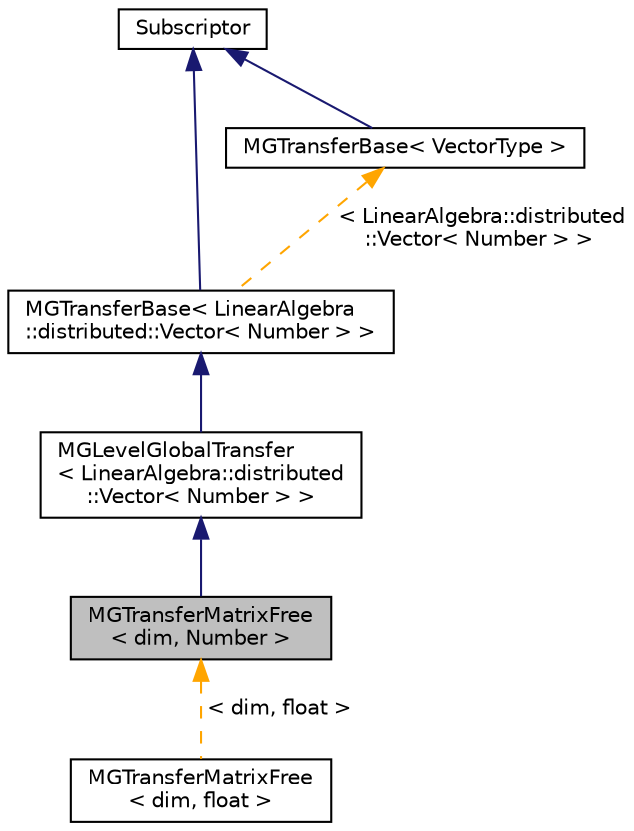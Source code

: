 digraph "MGTransferMatrixFree&lt; dim, Number &gt;"
{
 // LATEX_PDF_SIZE
  edge [fontname="Helvetica",fontsize="10",labelfontname="Helvetica",labelfontsize="10"];
  node [fontname="Helvetica",fontsize="10",shape=record];
  Node1 [label="MGTransferMatrixFree\l\< dim, Number \>",height=0.2,width=0.4,color="black", fillcolor="grey75", style="filled", fontcolor="black",tooltip=" "];
  Node2 -> Node1 [dir="back",color="midnightblue",fontsize="10",style="solid",fontname="Helvetica"];
  Node2 [label="MGLevelGlobalTransfer\l\< LinearAlgebra::distributed\l::Vector\< Number \> \>",height=0.2,width=0.4,color="black", fillcolor="white", style="filled",URL="$classMGLevelGlobalTransfer_3_01LinearAlgebra_1_1distributed_1_1Vector_3_01Number_01_4_01_4.html",tooltip=" "];
  Node3 -> Node2 [dir="back",color="midnightblue",fontsize="10",style="solid",fontname="Helvetica"];
  Node3 [label="MGTransferBase\< LinearAlgebra\l::distributed::Vector\< Number \> \>",height=0.2,width=0.4,color="black", fillcolor="white", style="filled",URL="$classMGTransferBase.html",tooltip=" "];
  Node4 -> Node3 [dir="back",color="midnightblue",fontsize="10",style="solid",fontname="Helvetica"];
  Node4 [label="Subscriptor",height=0.2,width=0.4,color="black", fillcolor="white", style="filled",URL="$classSubscriptor.html",tooltip=" "];
  Node5 -> Node3 [dir="back",color="orange",fontsize="10",style="dashed",label=" \< LinearAlgebra::distributed\l::Vector\< Number \> \>" ,fontname="Helvetica"];
  Node5 [label="MGTransferBase\< VectorType \>",height=0.2,width=0.4,color="black", fillcolor="white", style="filled",URL="$classMGTransferBase.html",tooltip=" "];
  Node4 -> Node5 [dir="back",color="midnightblue",fontsize="10",style="solid",fontname="Helvetica"];
  Node1 -> Node6 [dir="back",color="orange",fontsize="10",style="dashed",label=" \< dim, float \>" ,fontname="Helvetica"];
  Node6 [label="MGTransferMatrixFree\l\< dim, float \>",height=0.2,width=0.4,color="black", fillcolor="white", style="filled",URL="$classMGTransferMatrixFree.html",tooltip=" "];
}
